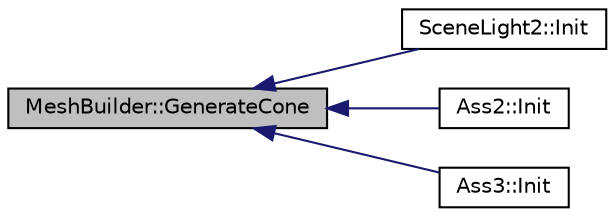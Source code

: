 digraph "MeshBuilder::GenerateCone"
{
  bgcolor="transparent";
  edge [fontname="Helvetica",fontsize="10",labelfontname="Helvetica",labelfontsize="10"];
  node [fontname="Helvetica",fontsize="10",shape=record];
  rankdir="LR";
  Node1 [label="MeshBuilder::GenerateCone",height=0.2,width=0.4,color="black", fillcolor="grey75", style="filled", fontcolor="black"];
  Node1 -> Node2 [dir="back",color="midnightblue",fontsize="10",style="solid",fontname="Helvetica"];
  Node2 [label="SceneLight2::Init",height=0.2,width=0.4,color="black",URL="$classSceneLight2.html#acf5ae067a5c4e6b1b212711e12bac1fd"];
  Node1 -> Node3 [dir="back",color="midnightblue",fontsize="10",style="solid",fontname="Helvetica"];
  Node3 [label="Ass2::Init",height=0.2,width=0.4,color="black",URL="$classAss2.html#a978cbbfe000d9cc3582e8b958856e6d0"];
  Node1 -> Node4 [dir="back",color="midnightblue",fontsize="10",style="solid",fontname="Helvetica"];
  Node4 [label="Ass3::Init",height=0.2,width=0.4,color="black",URL="$classAss3.html#a3e25cf5b32c24d3be834cb034eca9b34"];
}
